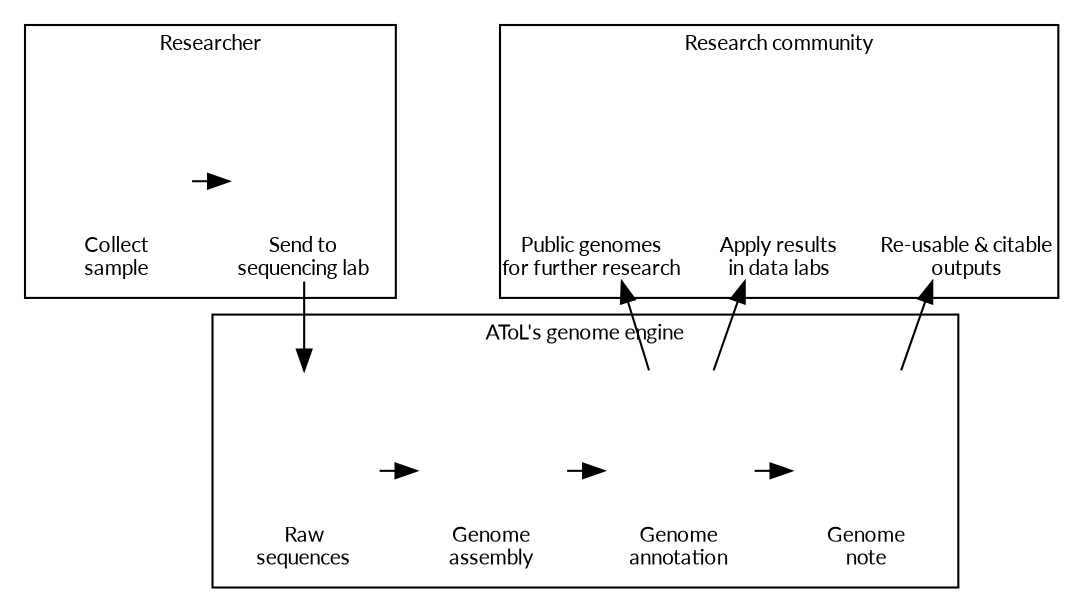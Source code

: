 digraph {
    fontname = "lato";
    fontsize = "10";
    bgcolor = "white";
    size = "13.33,7.5";
    dpi=300;
    // margin = 0;
    compound = true;
    splines = true;
    // This attribute applies to the graph itself
    // size = "1,1";
    node [
        fontname = "lato";
        fontsize = "10";
        labelloc = "b";
        imagepos = "tc";
        shape = none;
        fixedsize = true;
        height = 1.33;
        width = 1;
        imagescale = true;
    ];
    
    
    subgraph cluster_researcher {
        label = "Researcher";
        subgraph {
            rank = same;
            
            sample_collection [
                label = "Collect\nsample";
                image = "resources/png/6816614-200.png";
                group = main;
            ];
            sequencing [
                label = "Send to\nsequencing lab";
                image = "resources/png/6374577-200.png";
                group = main;
            ];
        }
    }
    
    subgraph cluster_researcher2 {
        label = "Research community";
        subgraph {
            rank = same;
            
            use [
                label = "Public genomes\nfor further research";
                image = "resources/png/7322115-200.png";
                group = main;
            ];
            labs [
                label = "Apply results\nin data labs";
                image = "resources/png/6326403-200.png";
                group = main;
            ];
            
            cite [
                label = "Re-usable & citable\noutputs";
                image = "resources/png/7342354-200.png";
                group = main;
            ];
        }
    }
    
    
    subgraph cluster_genomeengine {
        label = "AToL's genome engine";
       subgraph {
            rank = same;
            
            data_deposit [
                label = "Raw\nsequences";
                image = "resources/png/6951193-200.png";
            ];
            
            assembly [
                label = "Genome\nassembly";
                image = "resources/png/2378088-200.png";
            ];
            annotation [
                label = "Genome\nannotation";
                image = "resources/png/7322100-200.png";
            ];
            publication [
                label = "Genome\nnote";
                image = "resources/png/2094347-200.png";
            ];
        }
    }
    sample_collection -> sequencing;
    sequencing -> data_deposit;
    data_deposit -> assembly;
    assembly -> annotation;
    annotation -> publication;
    annotation -> use [
        constraint = false;
    ];
    
    
    annotation -> labs [
        constraint = false;
    ];
    
    
    publication -> cite [
        constraint = false;
    ];
    
    
    
    use -> labs [
        style = invis;
    ];
    
    
    labs -> cite [
        style = invis;
    ];
}